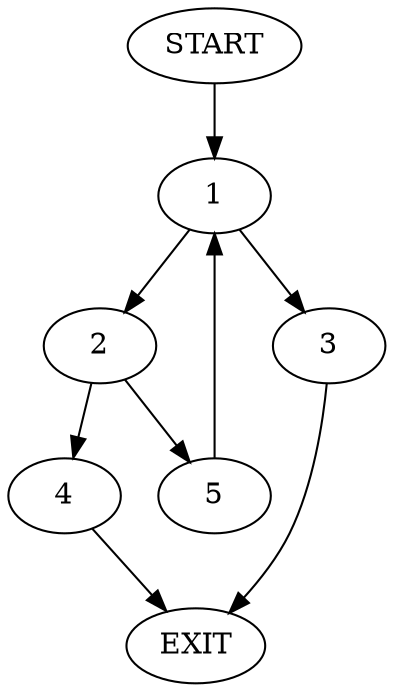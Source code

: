 digraph {
0 [label="START"]
6 [label="EXIT"]
0 -> 1
1 -> 2
1 -> 3
2 -> 4
2 -> 5
3 -> 6
4 -> 6
5 -> 1
}
